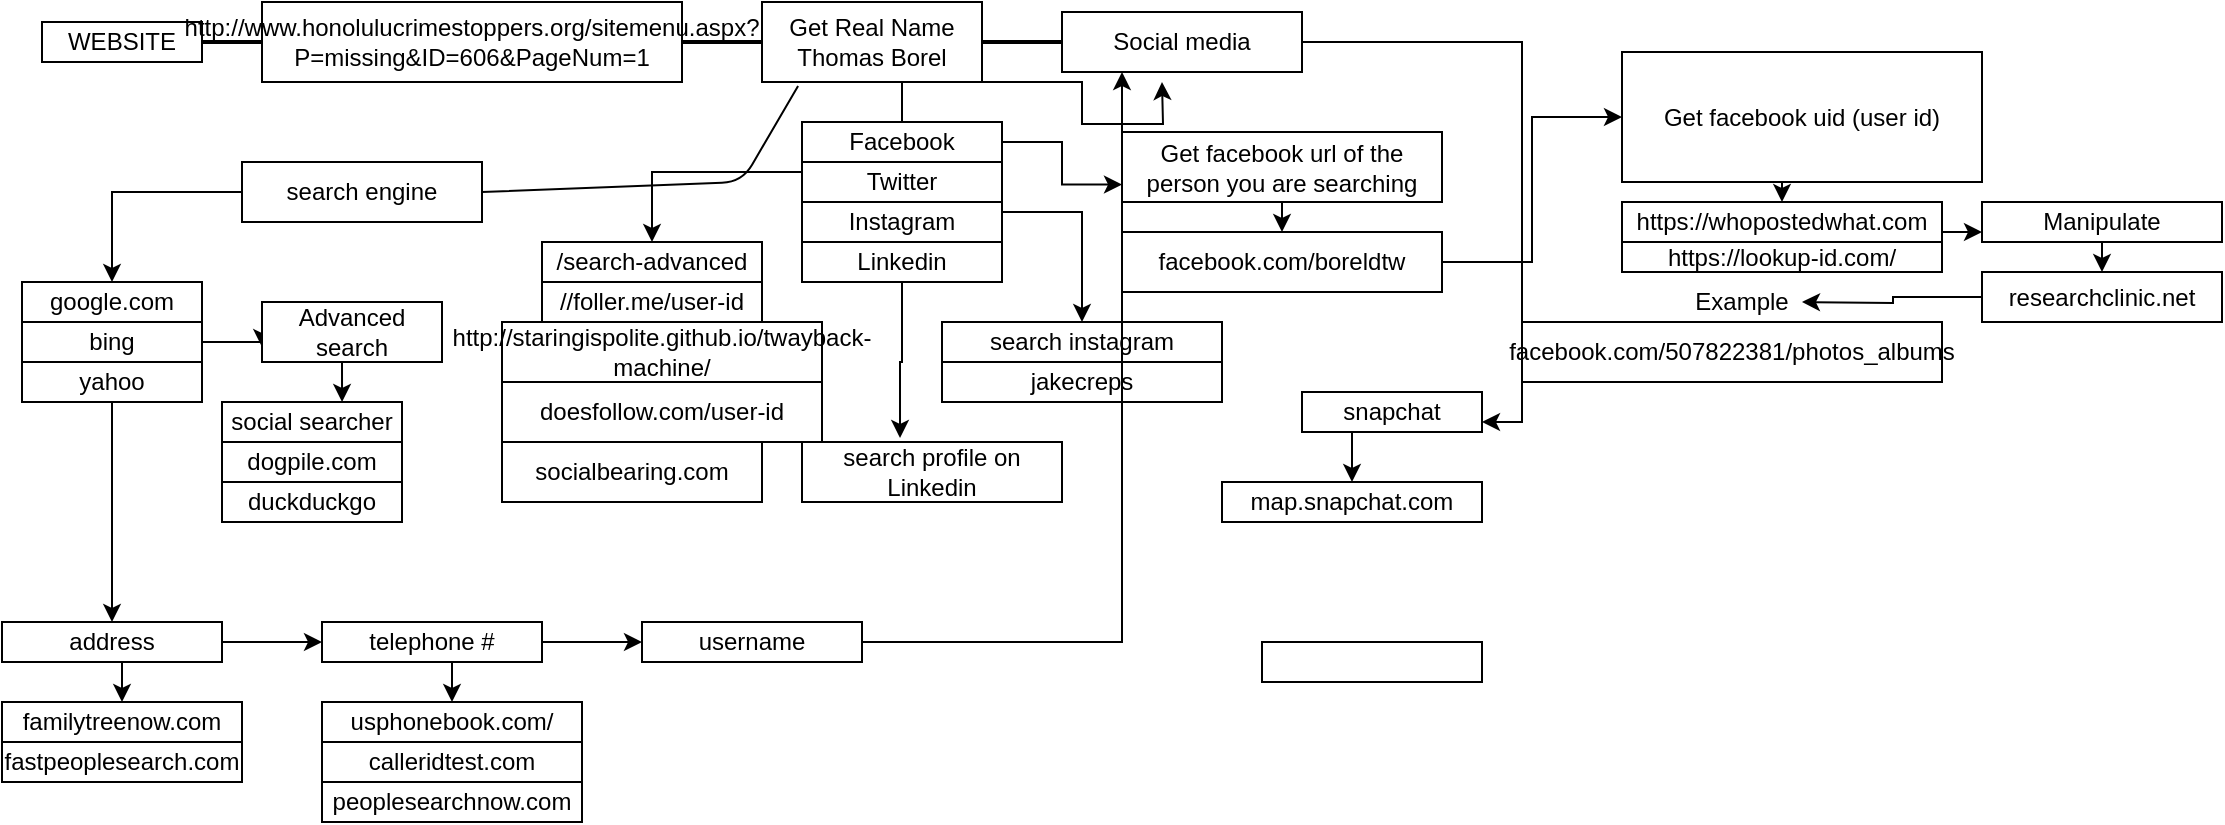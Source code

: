 <mxfile version="12.4.7" type="github"><diagram id="yOcUvAX4AMtCbKXdmSLz" name="Page-1"><mxGraphModel dx="1372" dy="647" grid="1" gridSize="10" guides="1" tooltips="1" connect="1" arrows="1" fold="1" page="1" pageScale="1" pageWidth="850" pageHeight="1100" math="0" shadow="0"><root><mxCell id="0"/><mxCell id="1" parent="0"/><mxCell id="8zST_xIl3tLdwm4q-xXR-1" value="WEBSITE" style="rounded=0;whiteSpace=wrap;html=1;" vertex="1" parent="1"><mxGeometry x="20" y="20" width="80" height="20" as="geometry"/></mxCell><mxCell id="8zST_xIl3tLdwm4q-xXR-4" value="" style="line;strokeWidth=2;html=1;" vertex="1" parent="1"><mxGeometry x="100" y="25" width="30" height="10" as="geometry"/></mxCell><mxCell id="8zST_xIl3tLdwm4q-xXR-5" value="http://www.honolulucrimestoppers.org/sitemenu.aspx?P=missing&amp;amp;ID=606&amp;amp;PageNum=1" style="rounded=0;whiteSpace=wrap;html=1;" vertex="1" parent="1"><mxGeometry x="130" y="10" width="210" height="40" as="geometry"/></mxCell><mxCell id="8zST_xIl3tLdwm4q-xXR-6" value="" style="line;strokeWidth=2;html=1;" vertex="1" parent="1"><mxGeometry x="340" y="25" width="40" height="10" as="geometry"/></mxCell><mxCell id="8zST_xIl3tLdwm4q-xXR-7" value="&lt;div&gt;Get Real Name&lt;/div&gt;&lt;div&gt;Thomas Borel&lt;br&gt;&lt;/div&gt;" style="rounded=0;whiteSpace=wrap;html=1;" vertex="1" parent="1"><mxGeometry x="380" y="10" width="110" height="40" as="geometry"/></mxCell><mxCell id="8zST_xIl3tLdwm4q-xXR-8" value="" style="line;strokeWidth=2;html=1;" vertex="1" parent="1"><mxGeometry x="490" y="25" width="40" height="10" as="geometry"/></mxCell><mxCell id="8zST_xIl3tLdwm4q-xXR-25" style="edgeStyle=orthogonalEdgeStyle;rounded=0;orthogonalLoop=1;jettySize=auto;html=1;entryX=0.5;entryY=0;entryDx=0;entryDy=0;" edge="1" parent="1" source="8zST_xIl3tLdwm4q-xXR-9" target="8zST_xIl3tLdwm4q-xXR-12"><mxGeometry relative="1" as="geometry"/></mxCell><mxCell id="8zST_xIl3tLdwm4q-xXR-9" value="search engine" style="rounded=0;whiteSpace=wrap;html=1;" vertex="1" parent="1"><mxGeometry x="120" y="90" width="120" height="30" as="geometry"/></mxCell><mxCell id="8zST_xIl3tLdwm4q-xXR-10" value="" style="endArrow=none;html=1;entryX=0.164;entryY=1.05;entryDx=0;entryDy=0;entryPerimeter=0;exitX=1;exitY=0.5;exitDx=0;exitDy=0;" edge="1" parent="1" source="8zST_xIl3tLdwm4q-xXR-9" target="8zST_xIl3tLdwm4q-xXR-7"><mxGeometry width="50" height="50" relative="1" as="geometry"><mxPoint x="310" y="120" as="sourcePoint"/><mxPoint x="360" y="70" as="targetPoint"/><Array as="points"><mxPoint x="370" y="100"/></Array></mxGeometry></mxCell><mxCell id="8zST_xIl3tLdwm4q-xXR-12" value="google.com" style="rounded=0;whiteSpace=wrap;html=1;" vertex="1" parent="1"><mxGeometry x="10" y="150" width="90" height="20" as="geometry"/></mxCell><mxCell id="8zST_xIl3tLdwm4q-xXR-13" value="social searcher" style="rounded=0;whiteSpace=wrap;html=1;" vertex="1" parent="1"><mxGeometry x="110" y="210" width="90" height="20" as="geometry"/></mxCell><mxCell id="8zST_xIl3tLdwm4q-xXR-14" value="dogpile.com" style="rounded=0;whiteSpace=wrap;html=1;" vertex="1" parent="1"><mxGeometry x="110" y="230" width="90" height="20" as="geometry"/></mxCell><mxCell id="8zST_xIl3tLdwm4q-xXR-28" style="edgeStyle=orthogonalEdgeStyle;rounded=0;orthogonalLoop=1;jettySize=auto;html=1;exitX=1;exitY=0.5;exitDx=0;exitDy=0;entryX=0;entryY=0.75;entryDx=0;entryDy=0;" edge="1" parent="1" source="8zST_xIl3tLdwm4q-xXR-15" target="8zST_xIl3tLdwm4q-xXR-18"><mxGeometry relative="1" as="geometry"/></mxCell><mxCell id="8zST_xIl3tLdwm4q-xXR-15" value="bing" style="rounded=0;whiteSpace=wrap;html=1;" vertex="1" parent="1"><mxGeometry x="10" y="170" width="90" height="20" as="geometry"/></mxCell><mxCell id="8zST_xIl3tLdwm4q-xXR-78" style="edgeStyle=orthogonalEdgeStyle;rounded=0;orthogonalLoop=1;jettySize=auto;html=1;exitX=0.5;exitY=1;exitDx=0;exitDy=0;entryX=0.5;entryY=0;entryDx=0;entryDy=0;" edge="1" parent="1" source="8zST_xIl3tLdwm4q-xXR-16" target="8zST_xIl3tLdwm4q-xXR-75"><mxGeometry relative="1" as="geometry"/></mxCell><mxCell id="8zST_xIl3tLdwm4q-xXR-16" value="yahoo" style="rounded=0;whiteSpace=wrap;html=1;" vertex="1" parent="1"><mxGeometry x="10" y="190" width="90" height="20" as="geometry"/></mxCell><mxCell id="8zST_xIl3tLdwm4q-xXR-17" value="duckduckgo" style="rounded=0;whiteSpace=wrap;html=1;" vertex="1" parent="1"><mxGeometry x="110" y="250" width="90" height="20" as="geometry"/></mxCell><mxCell id="8zST_xIl3tLdwm4q-xXR-29" style="edgeStyle=orthogonalEdgeStyle;rounded=0;orthogonalLoop=1;jettySize=auto;html=1;exitX=0.5;exitY=1;exitDx=0;exitDy=0;entryX=0.667;entryY=0;entryDx=0;entryDy=0;entryPerimeter=0;" edge="1" parent="1" source="8zST_xIl3tLdwm4q-xXR-18" target="8zST_xIl3tLdwm4q-xXR-13"><mxGeometry relative="1" as="geometry"/></mxCell><mxCell id="8zST_xIl3tLdwm4q-xXR-18" value="Advanced search" style="rounded=0;whiteSpace=wrap;html=1;" vertex="1" parent="1"><mxGeometry x="130" y="160" width="90" height="30" as="geometry"/></mxCell><mxCell id="8zST_xIl3tLdwm4q-xXR-70" style="edgeStyle=orthogonalEdgeStyle;rounded=0;orthogonalLoop=1;jettySize=auto;html=1;exitX=1;exitY=0.5;exitDx=0;exitDy=0;entryX=1;entryY=0.75;entryDx=0;entryDy=0;" edge="1" parent="1" source="8zST_xIl3tLdwm4q-xXR-30" target="8zST_xIl3tLdwm4q-xXR-69"><mxGeometry relative="1" as="geometry"/></mxCell><mxCell id="8zST_xIl3tLdwm4q-xXR-30" value="Social media" style="rounded=0;whiteSpace=wrap;html=1;" vertex="1" parent="1"><mxGeometry x="530" y="15" width="120" height="30" as="geometry"/></mxCell><mxCell id="8zST_xIl3tLdwm4q-xXR-36" style="edgeStyle=orthogonalEdgeStyle;rounded=0;orthogonalLoop=1;jettySize=auto;html=1;exitX=0.5;exitY=0;exitDx=0;exitDy=0;" edge="1" parent="1" source="8zST_xIl3tLdwm4q-xXR-31"><mxGeometry relative="1" as="geometry"><mxPoint x="580" y="50" as="targetPoint"/></mxGeometry></mxCell><mxCell id="8zST_xIl3tLdwm4q-xXR-37" style="edgeStyle=orthogonalEdgeStyle;rounded=0;orthogonalLoop=1;jettySize=auto;html=1;exitX=1;exitY=0.5;exitDx=0;exitDy=0;entryX=0;entryY=0.75;entryDx=0;entryDy=0;" edge="1" parent="1" source="8zST_xIl3tLdwm4q-xXR-31" target="8zST_xIl3tLdwm4q-xXR-33"><mxGeometry relative="1" as="geometry"/></mxCell><mxCell id="8zST_xIl3tLdwm4q-xXR-31" value="Facebook" style="rounded=0;whiteSpace=wrap;html=1;" vertex="1" parent="1"><mxGeometry x="400" y="70" width="100" height="20" as="geometry"/></mxCell><mxCell id="8zST_xIl3tLdwm4q-xXR-68" style="edgeStyle=orthogonalEdgeStyle;rounded=0;orthogonalLoop=1;jettySize=auto;html=1;exitX=0.5;exitY=1;exitDx=0;exitDy=0;entryX=0.377;entryY=-0.067;entryDx=0;entryDy=0;entryPerimeter=0;" edge="1" parent="1" source="8zST_xIl3tLdwm4q-xXR-32" target="8zST_xIl3tLdwm4q-xXR-67"><mxGeometry relative="1" as="geometry"/></mxCell><mxCell id="8zST_xIl3tLdwm4q-xXR-32" value="Linkedin" style="rounded=0;whiteSpace=wrap;html=1;" vertex="1" parent="1"><mxGeometry x="400" y="130" width="100" height="20" as="geometry"/></mxCell><mxCell id="8zST_xIl3tLdwm4q-xXR-40" style="edgeStyle=orthogonalEdgeStyle;rounded=0;orthogonalLoop=1;jettySize=auto;html=1;exitX=0.5;exitY=1;exitDx=0;exitDy=0;entryX=0.5;entryY=0;entryDx=0;entryDy=0;" edge="1" parent="1" source="8zST_xIl3tLdwm4q-xXR-33" target="8zST_xIl3tLdwm4q-xXR-39"><mxGeometry relative="1" as="geometry"/></mxCell><mxCell id="8zST_xIl3tLdwm4q-xXR-33" value="&lt;div&gt;Get facebook url of the&lt;/div&gt;&lt;div&gt;person you are searching&lt;br&gt;&lt;/div&gt;" style="rounded=0;whiteSpace=wrap;html=1;" vertex="1" parent="1"><mxGeometry x="560" y="75" width="160" height="35" as="geometry"/></mxCell><mxCell id="8zST_xIl3tLdwm4q-xXR-58" style="edgeStyle=orthogonalEdgeStyle;rounded=0;orthogonalLoop=1;jettySize=auto;html=1;exitX=0;exitY=0.25;exitDx=0;exitDy=0;" edge="1" parent="1" source="8zST_xIl3tLdwm4q-xXR-34" target="8zST_xIl3tLdwm4q-xXR-57"><mxGeometry relative="1" as="geometry"/></mxCell><mxCell id="8zST_xIl3tLdwm4q-xXR-34" value="Twitter" style="rounded=0;whiteSpace=wrap;html=1;" vertex="1" parent="1"><mxGeometry x="400" y="90" width="100" height="20" as="geometry"/></mxCell><mxCell id="8zST_xIl3tLdwm4q-xXR-63" style="edgeStyle=orthogonalEdgeStyle;rounded=0;orthogonalLoop=1;jettySize=auto;html=1;exitX=1;exitY=0.25;exitDx=0;exitDy=0;" edge="1" parent="1" source="8zST_xIl3tLdwm4q-xXR-35" target="8zST_xIl3tLdwm4q-xXR-62"><mxGeometry relative="1" as="geometry"/></mxCell><mxCell id="8zST_xIl3tLdwm4q-xXR-35" value="Instagram" style="rounded=0;whiteSpace=wrap;html=1;" vertex="1" parent="1"><mxGeometry x="400" y="110" width="100" height="20" as="geometry"/></mxCell><mxCell id="8zST_xIl3tLdwm4q-xXR-42" style="edgeStyle=orthogonalEdgeStyle;rounded=0;orthogonalLoop=1;jettySize=auto;html=1;exitX=1;exitY=0.5;exitDx=0;exitDy=0;entryX=0;entryY=0.5;entryDx=0;entryDy=0;" edge="1" parent="1" source="8zST_xIl3tLdwm4q-xXR-39" target="8zST_xIl3tLdwm4q-xXR-41"><mxGeometry relative="1" as="geometry"/></mxCell><mxCell id="8zST_xIl3tLdwm4q-xXR-39" value="facebook.com/boreldtw" style="rounded=0;whiteSpace=wrap;html=1;" vertex="1" parent="1"><mxGeometry x="560" y="125" width="160" height="30" as="geometry"/></mxCell><mxCell id="8zST_xIl3tLdwm4q-xXR-45" style="edgeStyle=orthogonalEdgeStyle;rounded=0;orthogonalLoop=1;jettySize=auto;html=1;exitX=0.5;exitY=1;exitDx=0;exitDy=0;entryX=0.5;entryY=0;entryDx=0;entryDy=0;" edge="1" parent="1" source="8zST_xIl3tLdwm4q-xXR-41" target="8zST_xIl3tLdwm4q-xXR-43"><mxGeometry relative="1" as="geometry"/></mxCell><mxCell id="8zST_xIl3tLdwm4q-xXR-41" value="Get facebook uid (user id)" style="rounded=0;whiteSpace=wrap;html=1;" vertex="1" parent="1"><mxGeometry x="810" y="35" width="180" height="65" as="geometry"/></mxCell><mxCell id="8zST_xIl3tLdwm4q-xXR-50" style="edgeStyle=orthogonalEdgeStyle;rounded=0;orthogonalLoop=1;jettySize=auto;html=1;exitX=1;exitY=0.75;exitDx=0;exitDy=0;entryX=0;entryY=0.75;entryDx=0;entryDy=0;" edge="1" parent="1" source="8zST_xIl3tLdwm4q-xXR-43" target="8zST_xIl3tLdwm4q-xXR-49"><mxGeometry relative="1" as="geometry"/></mxCell><mxCell id="8zST_xIl3tLdwm4q-xXR-43" value="https://whopostedwhat.com" style="rounded=0;whiteSpace=wrap;html=1;" vertex="1" parent="1"><mxGeometry x="810" y="110" width="160" height="20" as="geometry"/></mxCell><mxCell id="8zST_xIl3tLdwm4q-xXR-44" value="https://lookup-id.com/" style="rounded=0;whiteSpace=wrap;html=1;" vertex="1" parent="1"><mxGeometry x="810" y="130" width="160" height="15" as="geometry"/></mxCell><mxCell id="8zST_xIl3tLdwm4q-xXR-52" style="edgeStyle=orthogonalEdgeStyle;rounded=0;orthogonalLoop=1;jettySize=auto;html=1;exitX=0.5;exitY=1;exitDx=0;exitDy=0;entryX=0.5;entryY=0;entryDx=0;entryDy=0;" edge="1" parent="1" source="8zST_xIl3tLdwm4q-xXR-49" target="8zST_xIl3tLdwm4q-xXR-51"><mxGeometry relative="1" as="geometry"/></mxCell><mxCell id="8zST_xIl3tLdwm4q-xXR-49" value="Manipulate" style="rounded=0;whiteSpace=wrap;html=1;" vertex="1" parent="1"><mxGeometry x="990" y="110" width="120" height="20" as="geometry"/></mxCell><mxCell id="8zST_xIl3tLdwm4q-xXR-56" style="edgeStyle=orthogonalEdgeStyle;rounded=0;orthogonalLoop=1;jettySize=auto;html=1;exitX=0;exitY=0.5;exitDx=0;exitDy=0;" edge="1" parent="1" source="8zST_xIl3tLdwm4q-xXR-51"><mxGeometry relative="1" as="geometry"><mxPoint x="900" y="160" as="targetPoint"/></mxGeometry></mxCell><mxCell id="8zST_xIl3tLdwm4q-xXR-51" value="researchclinic.net" style="rounded=0;whiteSpace=wrap;html=1;" vertex="1" parent="1"><mxGeometry x="990" y="145" width="120" height="25" as="geometry"/></mxCell><mxCell id="8zST_xIl3tLdwm4q-xXR-53" value="facebook.com/507822381/photos_albums" style="rounded=0;whiteSpace=wrap;html=1;" vertex="1" parent="1"><mxGeometry x="760" y="170" width="210" height="30" as="geometry"/></mxCell><mxCell id="8zST_xIl3tLdwm4q-xXR-54" value="Example" style="text;html=1;strokeColor=none;fillColor=none;align=center;verticalAlign=middle;whiteSpace=wrap;rounded=0;" vertex="1" parent="1"><mxGeometry x="850" y="150" width="40" height="20" as="geometry"/></mxCell><mxCell id="8zST_xIl3tLdwm4q-xXR-57" value="/search-advanced" style="rounded=0;whiteSpace=wrap;html=1;" vertex="1" parent="1"><mxGeometry x="270" y="130" width="110" height="20" as="geometry"/></mxCell><mxCell id="8zST_xIl3tLdwm4q-xXR-59" value="//foller.me/user-id" style="rounded=0;whiteSpace=wrap;html=1;" vertex="1" parent="1"><mxGeometry x="270" y="150" width="110" height="20" as="geometry"/></mxCell><mxCell id="8zST_xIl3tLdwm4q-xXR-60" value="http://staringispolite.github.io/twayback-machine/" style="rounded=0;whiteSpace=wrap;html=1;" vertex="1" parent="1"><mxGeometry x="250" y="170" width="160" height="30" as="geometry"/></mxCell><mxCell id="8zST_xIl3tLdwm4q-xXR-61" value="doesfollow.com/user-id" style="rounded=0;whiteSpace=wrap;html=1;" vertex="1" parent="1"><mxGeometry x="250" y="200" width="160" height="30" as="geometry"/></mxCell><mxCell id="8zST_xIl3tLdwm4q-xXR-62" value="search instagram" style="rounded=0;whiteSpace=wrap;html=1;" vertex="1" parent="1"><mxGeometry x="470" y="170" width="140" height="20" as="geometry"/></mxCell><mxCell id="8zST_xIl3tLdwm4q-xXR-64" value="jakecreps" style="rounded=0;whiteSpace=wrap;html=1;" vertex="1" parent="1"><mxGeometry x="470" y="190" width="140" height="20" as="geometry"/></mxCell><mxCell id="8zST_xIl3tLdwm4q-xXR-67" value="search profile on Linkedin" style="rounded=0;whiteSpace=wrap;html=1;" vertex="1" parent="1"><mxGeometry x="400" y="230" width="130" height="30" as="geometry"/></mxCell><mxCell id="8zST_xIl3tLdwm4q-xXR-72" style="edgeStyle=orthogonalEdgeStyle;rounded=0;orthogonalLoop=1;jettySize=auto;html=1;exitX=0.5;exitY=1;exitDx=0;exitDy=0;entryX=0.5;entryY=0;entryDx=0;entryDy=0;" edge="1" parent="1" source="8zST_xIl3tLdwm4q-xXR-69" target="8zST_xIl3tLdwm4q-xXR-71"><mxGeometry relative="1" as="geometry"/></mxCell><mxCell id="8zST_xIl3tLdwm4q-xXR-69" value="snapchat" style="rounded=0;whiteSpace=wrap;html=1;" vertex="1" parent="1"><mxGeometry x="650" y="205" width="90" height="20" as="geometry"/></mxCell><mxCell id="8zST_xIl3tLdwm4q-xXR-71" value="map.snapchat.com" style="rounded=0;whiteSpace=wrap;html=1;" vertex="1" parent="1"><mxGeometry x="610" y="250" width="130" height="20" as="geometry"/></mxCell><mxCell id="8zST_xIl3tLdwm4q-xXR-73" value="socialbearing.com" style="rounded=0;whiteSpace=wrap;html=1;" vertex="1" parent="1"><mxGeometry x="250" y="230" width="130" height="30" as="geometry"/></mxCell><mxCell id="8zST_xIl3tLdwm4q-xXR-79" style="edgeStyle=orthogonalEdgeStyle;rounded=0;orthogonalLoop=1;jettySize=auto;html=1;exitX=1;exitY=0.5;exitDx=0;exitDy=0;entryX=0;entryY=0.5;entryDx=0;entryDy=0;" edge="1" parent="1" source="8zST_xIl3tLdwm4q-xXR-75" target="8zST_xIl3tLdwm4q-xXR-77"><mxGeometry relative="1" as="geometry"/></mxCell><mxCell id="8zST_xIl3tLdwm4q-xXR-83" style="edgeStyle=orthogonalEdgeStyle;rounded=0;orthogonalLoop=1;jettySize=auto;html=1;exitX=0.5;exitY=1;exitDx=0;exitDy=0;entryX=0.5;entryY=0;entryDx=0;entryDy=0;" edge="1" parent="1" source="8zST_xIl3tLdwm4q-xXR-75" target="8zST_xIl3tLdwm4q-xXR-82"><mxGeometry relative="1" as="geometry"/></mxCell><mxCell id="8zST_xIl3tLdwm4q-xXR-75" value="address" style="rounded=0;whiteSpace=wrap;html=1;" vertex="1" parent="1"><mxGeometry y="320" width="110" height="20" as="geometry"/></mxCell><mxCell id="8zST_xIl3tLdwm4q-xXR-89" value="" style="edgeStyle=orthogonalEdgeStyle;rounded=0;orthogonalLoop=1;jettySize=auto;html=1;entryX=0.25;entryY=1;entryDx=0;entryDy=0;" edge="1" parent="1" source="8zST_xIl3tLdwm4q-xXR-76" target="8zST_xIl3tLdwm4q-xXR-30"><mxGeometry relative="1" as="geometry"/></mxCell><mxCell id="8zST_xIl3tLdwm4q-xXR-76" value="username" style="rounded=0;whiteSpace=wrap;html=1;" vertex="1" parent="1"><mxGeometry x="320" y="320" width="110" height="20" as="geometry"/></mxCell><mxCell id="8zST_xIl3tLdwm4q-xXR-81" style="edgeStyle=orthogonalEdgeStyle;rounded=0;orthogonalLoop=1;jettySize=auto;html=1;exitX=1;exitY=0.5;exitDx=0;exitDy=0;entryX=0;entryY=0.5;entryDx=0;entryDy=0;" edge="1" parent="1" source="8zST_xIl3tLdwm4q-xXR-77" target="8zST_xIl3tLdwm4q-xXR-76"><mxGeometry relative="1" as="geometry"/></mxCell><mxCell id="8zST_xIl3tLdwm4q-xXR-85" style="edgeStyle=orthogonalEdgeStyle;rounded=0;orthogonalLoop=1;jettySize=auto;html=1;exitX=0.5;exitY=1;exitDx=0;exitDy=0;entryX=0.5;entryY=0;entryDx=0;entryDy=0;" edge="1" parent="1" source="8zST_xIl3tLdwm4q-xXR-77" target="8zST_xIl3tLdwm4q-xXR-84"><mxGeometry relative="1" as="geometry"/></mxCell><mxCell id="8zST_xIl3tLdwm4q-xXR-77" value="telephone #" style="rounded=0;whiteSpace=wrap;html=1;" vertex="1" parent="1"><mxGeometry x="160" y="320" width="110" height="20" as="geometry"/></mxCell><mxCell id="8zST_xIl3tLdwm4q-xXR-80" value="" style="rounded=0;whiteSpace=wrap;html=1;" vertex="1" parent="1"><mxGeometry x="630" y="330" width="110" height="20" as="geometry"/></mxCell><mxCell id="8zST_xIl3tLdwm4q-xXR-92" style="edgeStyle=orthogonalEdgeStyle;rounded=0;orthogonalLoop=1;jettySize=auto;html=1;" edge="1" parent="1" source="8zST_xIl3tLdwm4q-xXR-82" target="8zST_xIl3tLdwm4q-xXR-91"><mxGeometry relative="1" as="geometry"/></mxCell><mxCell id="8zST_xIl3tLdwm4q-xXR-82" value="familytreenow.com" style="rounded=0;whiteSpace=wrap;html=1;" vertex="1" parent="1"><mxGeometry y="360" width="120" height="20" as="geometry"/></mxCell><mxCell id="8zST_xIl3tLdwm4q-xXR-84" value="usphonebook.com/" style="rounded=0;whiteSpace=wrap;html=1;" vertex="1" parent="1"><mxGeometry x="160" y="360" width="130" height="20" as="geometry"/></mxCell><mxCell id="8zST_xIl3tLdwm4q-xXR-86" value="calleridtest.com" style="rounded=0;whiteSpace=wrap;html=1;" vertex="1" parent="1"><mxGeometry x="160" y="380" width="130" height="20" as="geometry"/></mxCell><mxCell id="8zST_xIl3tLdwm4q-xXR-87" value="peoplesearchnow.com" style="rounded=0;whiteSpace=wrap;html=1;" vertex="1" parent="1"><mxGeometry x="160" y="400" width="130" height="20" as="geometry"/></mxCell><mxCell id="8zST_xIl3tLdwm4q-xXR-91" value="fastpeoplesearch.com" style="rounded=0;whiteSpace=wrap;html=1;" vertex="1" parent="1"><mxGeometry y="380" width="120" height="20" as="geometry"/></mxCell></root></mxGraphModel></diagram></mxfile>